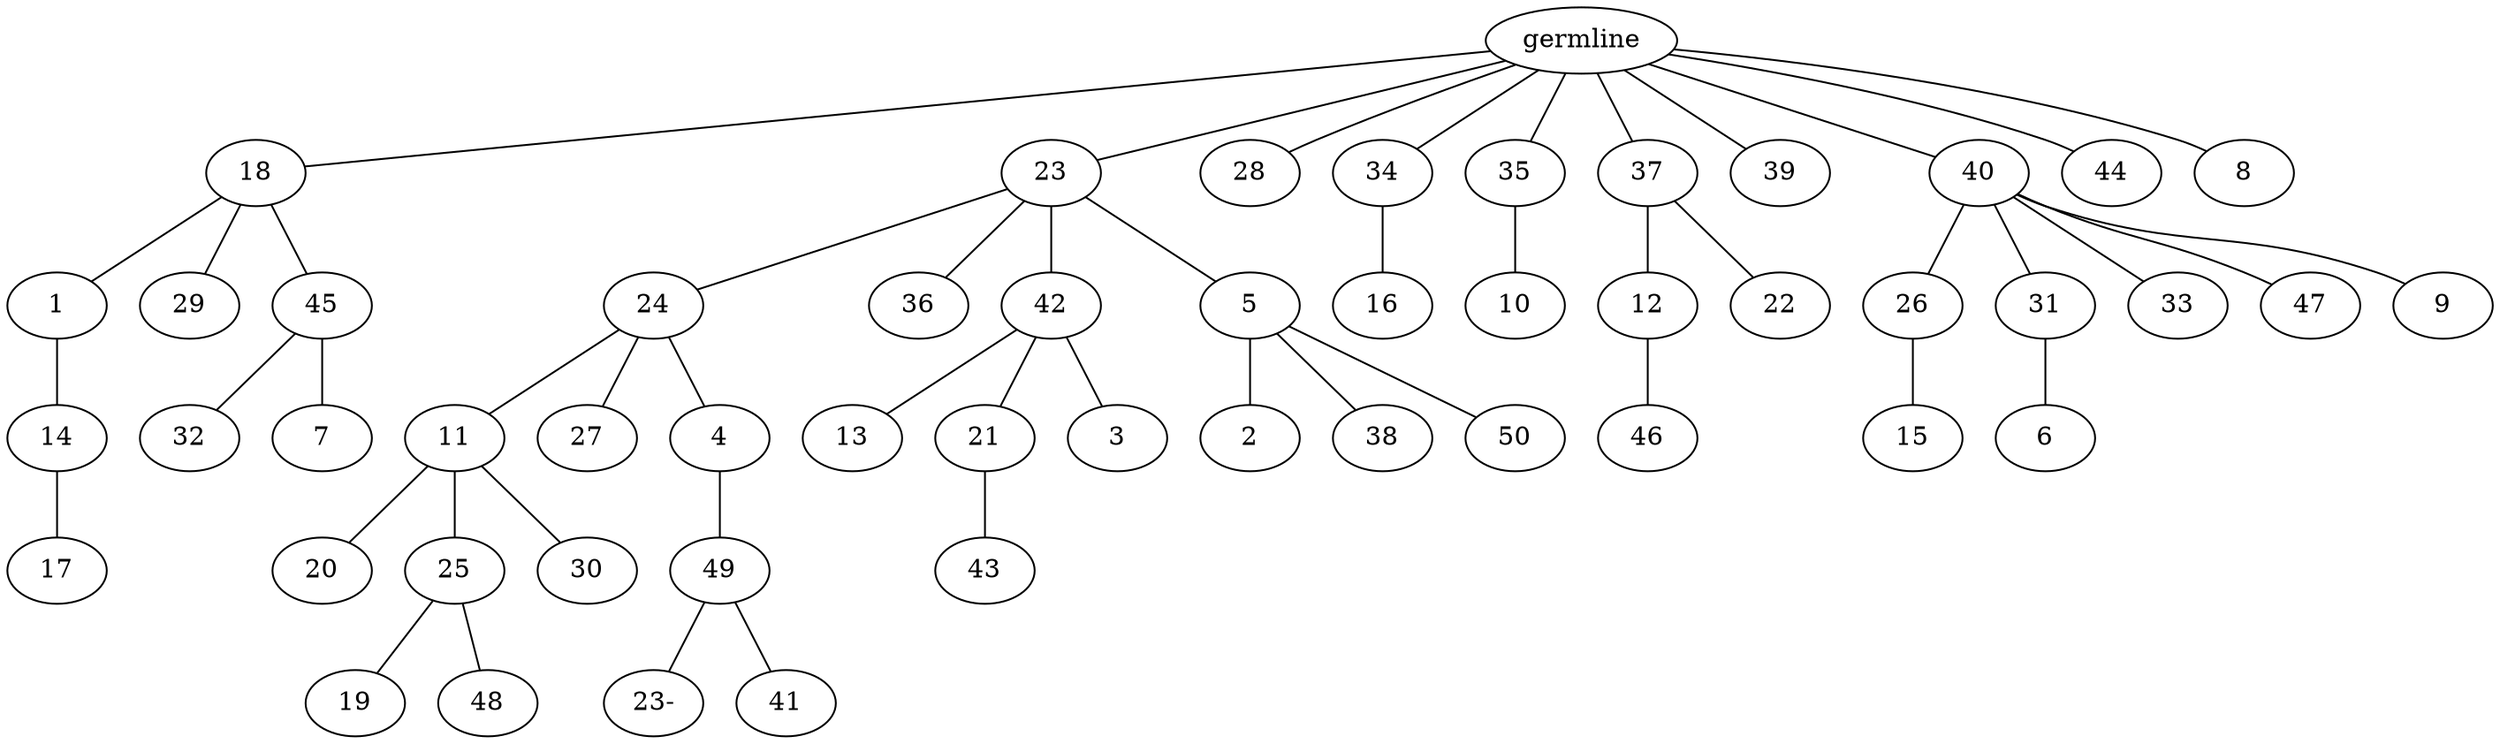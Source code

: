 graph tree {
    "140046988926832" [label="germline"];
    "140046989498112" [label="18"];
    "140046989498688" [label="1"];
    "140046989498208" [label="14"];
    "140046989498256" [label="17"];
    "140046989499456" [label="29"];
    "140046989498016" [label="45"];
    "140046989500320" [label="32"];
    "140046989499744" [label="7"];
    "140046989497152" [label="23"];
    "140046989498496" [label="24"];
    "140046989500080" [label="11"];
    "140046989499696" [label="20"];
    "140046989498880" [label="25"];
    "140046989498064" [label="19"];
    "140046989500032" [label="48"];
    "140046989498832" [label="30"];
    "140046989496960" [label="27"];
    "140046989496624" [label="4"];
    "140046989498976" [label="49"];
    "140046988965296" [label="23-"];
    "140046989497920" [label="41"];
    "140046989498160" [label="36"];
    "140046989499360" [label="42"];
    "140046989498736" [label="13"];
    "140046989499888" [label="21"];
    "140046989390176" [label="43"];
    "140046989499792" [label="3"];
    "140046989500224" [label="5"];
    "140046989390944" [label="2"];
    "140046989390848" [label="38"];
    "140046989391424" [label="50"];
    "140046989499120" [label="28"];
    "140046989499504" [label="34"];
    "140046989392528" [label="16"];
    "140046989498592" [label="35"];
    "140046989390656" [label="10"];
    "140046989497776" [label="37"];
    "140046989392000" [label="12"];
    "140046989390368" [label="46"];
    "140046989390608" [label="22"];
    "140046989498544" [label="39"];
    "140046989391616" [label="40"];
    "140046989445440" [label="26"];
    "140046989649664" [label="15"];
    "140046989445872" [label="31"];
    "140046989651632" [label="6"];
    "140046989445296" [label="33"];
    "140046989390224" [label="47"];
    "140046989443232" [label="9"];
    "140046989561424" [label="44"];
    "140046989390320" [label="8"];
    "140046988926832" -- "140046989498112";
    "140046988926832" -- "140046989497152";
    "140046988926832" -- "140046989499120";
    "140046988926832" -- "140046989499504";
    "140046988926832" -- "140046989498592";
    "140046988926832" -- "140046989497776";
    "140046988926832" -- "140046989498544";
    "140046988926832" -- "140046989391616";
    "140046988926832" -- "140046989561424";
    "140046988926832" -- "140046989390320";
    "140046989498112" -- "140046989498688";
    "140046989498112" -- "140046989499456";
    "140046989498112" -- "140046989498016";
    "140046989498688" -- "140046989498208";
    "140046989498208" -- "140046989498256";
    "140046989498016" -- "140046989500320";
    "140046989498016" -- "140046989499744";
    "140046989497152" -- "140046989498496";
    "140046989497152" -- "140046989498160";
    "140046989497152" -- "140046989499360";
    "140046989497152" -- "140046989500224";
    "140046989498496" -- "140046989500080";
    "140046989498496" -- "140046989496960";
    "140046989498496" -- "140046989496624";
    "140046989500080" -- "140046989499696";
    "140046989500080" -- "140046989498880";
    "140046989500080" -- "140046989498832";
    "140046989498880" -- "140046989498064";
    "140046989498880" -- "140046989500032";
    "140046989496624" -- "140046989498976";
    "140046989498976" -- "140046988965296";
    "140046989498976" -- "140046989497920";
    "140046989499360" -- "140046989498736";
    "140046989499360" -- "140046989499888";
    "140046989499360" -- "140046989499792";
    "140046989499888" -- "140046989390176";
    "140046989500224" -- "140046989390944";
    "140046989500224" -- "140046989390848";
    "140046989500224" -- "140046989391424";
    "140046989499504" -- "140046989392528";
    "140046989498592" -- "140046989390656";
    "140046989497776" -- "140046989392000";
    "140046989497776" -- "140046989390608";
    "140046989392000" -- "140046989390368";
    "140046989391616" -- "140046989445440";
    "140046989391616" -- "140046989445872";
    "140046989391616" -- "140046989445296";
    "140046989391616" -- "140046989390224";
    "140046989391616" -- "140046989443232";
    "140046989445440" -- "140046989649664";
    "140046989445872" -- "140046989651632";
}
